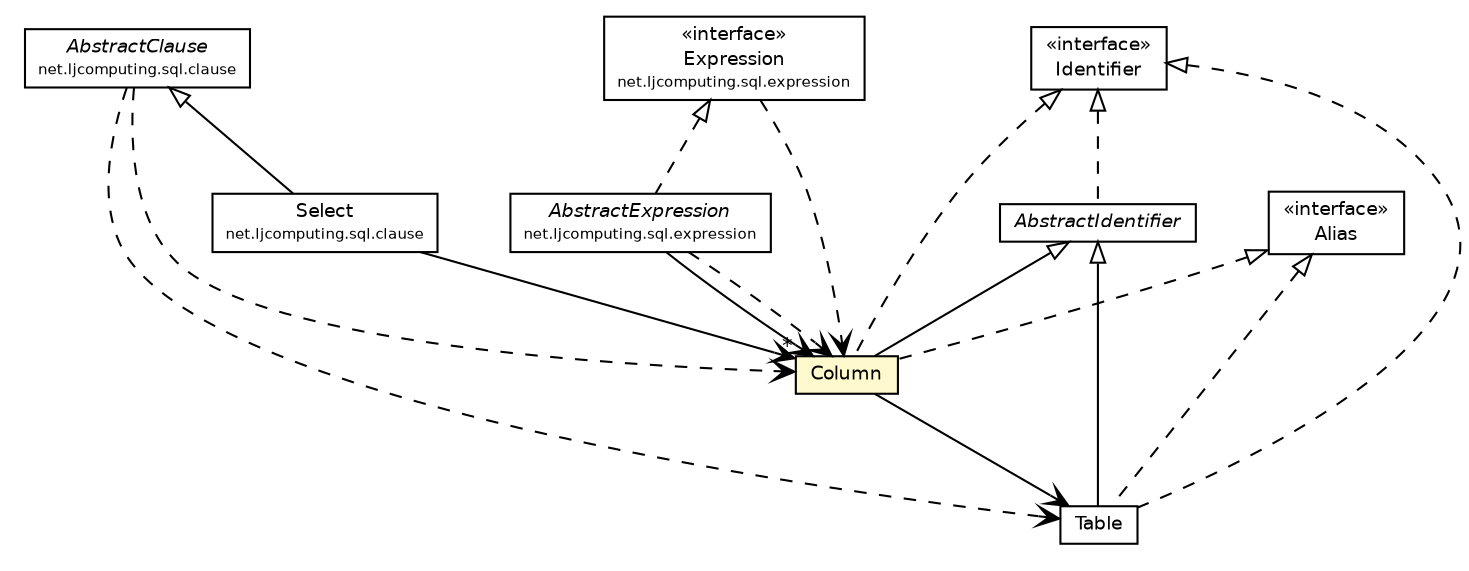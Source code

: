 #!/usr/local/bin/dot
#
# Class diagram 
# Generated by UMLGraph version R5_6 (http://www.umlgraph.org/)
#

digraph G {
	edge [fontname="Helvetica",fontsize=10,labelfontname="Helvetica",labelfontsize=10];
	node [fontname="Helvetica",fontsize=10,shape=plaintext];
	nodesep=0.25;
	ranksep=0.5;
	// net.ljcomputing.sql.clause.AbstractClause
	c341 [label=<<table title="net.ljcomputing.sql.clause.AbstractClause" border="0" cellborder="1" cellspacing="0" cellpadding="2" port="p" href="../clause/AbstractClause.html">
		<tr><td><table border="0" cellspacing="0" cellpadding="1">
<tr><td align="center" balign="center"><font face="Helvetica-Oblique"> AbstractClause </font></td></tr>
<tr><td align="center" balign="center"><font point-size="7.0"> net.ljcomputing.sql.clause </font></td></tr>
		</table></td></tr>
		</table>>, URL="../clause/AbstractClause.html", fontname="Helvetica", fontcolor="black", fontsize=9.0];
	// net.ljcomputing.sql.clause.Select
	c343 [label=<<table title="net.ljcomputing.sql.clause.Select" border="0" cellborder="1" cellspacing="0" cellpadding="2" port="p" href="../clause/Select.html">
		<tr><td><table border="0" cellspacing="0" cellpadding="1">
<tr><td align="center" balign="center"> Select </td></tr>
<tr><td align="center" balign="center"><font point-size="7.0"> net.ljcomputing.sql.clause </font></td></tr>
		</table></td></tr>
		</table>>, URL="../clause/Select.html", fontname="Helvetica", fontcolor="black", fontsize=9.0];
	// net.ljcomputing.sql.expression.Expression
	c352 [label=<<table title="net.ljcomputing.sql.expression.Expression" border="0" cellborder="1" cellspacing="0" cellpadding="2" port="p" href="../expression/Expression.html">
		<tr><td><table border="0" cellspacing="0" cellpadding="1">
<tr><td align="center" balign="center"> &#171;interface&#187; </td></tr>
<tr><td align="center" balign="center"> Expression </td></tr>
<tr><td align="center" balign="center"><font point-size="7.0"> net.ljcomputing.sql.expression </font></td></tr>
		</table></td></tr>
		</table>>, URL="../expression/Expression.html", fontname="Helvetica", fontcolor="black", fontsize=9.0];
	// net.ljcomputing.sql.expression.AbstractExpression
	c353 [label=<<table title="net.ljcomputing.sql.expression.AbstractExpression" border="0" cellborder="1" cellspacing="0" cellpadding="2" port="p" href="../expression/AbstractExpression.html">
		<tr><td><table border="0" cellspacing="0" cellpadding="1">
<tr><td align="center" balign="center"><font face="Helvetica-Oblique"> AbstractExpression </font></td></tr>
<tr><td align="center" balign="center"><font point-size="7.0"> net.ljcomputing.sql.expression </font></td></tr>
		</table></td></tr>
		</table>>, URL="../expression/AbstractExpression.html", fontname="Helvetica", fontcolor="black", fontsize=9.0];
	// net.ljcomputing.sql.identifier.Column
	c355 [label=<<table title="net.ljcomputing.sql.identifier.Column" border="0" cellborder="1" cellspacing="0" cellpadding="2" port="p" bgcolor="lemonChiffon" href="./Column.html">
		<tr><td><table border="0" cellspacing="0" cellpadding="1">
<tr><td align="center" balign="center"> Column </td></tr>
		</table></td></tr>
		</table>>, URL="./Column.html", fontname="Helvetica", fontcolor="black", fontsize=9.0];
	// net.ljcomputing.sql.identifier.AbstractIdentifier
	c356 [label=<<table title="net.ljcomputing.sql.identifier.AbstractIdentifier" border="0" cellborder="1" cellspacing="0" cellpadding="2" port="p" href="./AbstractIdentifier.html">
		<tr><td><table border="0" cellspacing="0" cellpadding="1">
<tr><td align="center" balign="center"><font face="Helvetica-Oblique"> AbstractIdentifier </font></td></tr>
		</table></td></tr>
		</table>>, URL="./AbstractIdentifier.html", fontname="Helvetica", fontcolor="black", fontsize=9.0];
	// net.ljcomputing.sql.identifier.Table
	c357 [label=<<table title="net.ljcomputing.sql.identifier.Table" border="0" cellborder="1" cellspacing="0" cellpadding="2" port="p" href="./Table.html">
		<tr><td><table border="0" cellspacing="0" cellpadding="1">
<tr><td align="center" balign="center"> Table </td></tr>
		</table></td></tr>
		</table>>, URL="./Table.html", fontname="Helvetica", fontcolor="black", fontsize=9.0];
	// net.ljcomputing.sql.identifier.Identifier
	c358 [label=<<table title="net.ljcomputing.sql.identifier.Identifier" border="0" cellborder="1" cellspacing="0" cellpadding="2" port="p" href="./Identifier.html">
		<tr><td><table border="0" cellspacing="0" cellpadding="1">
<tr><td align="center" balign="center"> &#171;interface&#187; </td></tr>
<tr><td align="center" balign="center"> Identifier </td></tr>
		</table></td></tr>
		</table>>, URL="./Identifier.html", fontname="Helvetica", fontcolor="black", fontsize=9.0];
	// net.ljcomputing.sql.identifier.Alias
	c359 [label=<<table title="net.ljcomputing.sql.identifier.Alias" border="0" cellborder="1" cellspacing="0" cellpadding="2" port="p" href="./Alias.html">
		<tr><td><table border="0" cellspacing="0" cellpadding="1">
<tr><td align="center" balign="center"> &#171;interface&#187; </td></tr>
<tr><td align="center" balign="center"> Alias </td></tr>
		</table></td></tr>
		</table>>, URL="./Alias.html", fontname="Helvetica", fontcolor="black", fontsize=9.0];
	//net.ljcomputing.sql.clause.Select extends net.ljcomputing.sql.clause.AbstractClause
	c341:p -> c343:p [dir=back,arrowtail=empty];
	//net.ljcomputing.sql.expression.AbstractExpression implements net.ljcomputing.sql.expression.Expression
	c352:p -> c353:p [dir=back,arrowtail=empty,style=dashed];
	//net.ljcomputing.sql.identifier.Column extends net.ljcomputing.sql.identifier.AbstractIdentifier
	c356:p -> c355:p [dir=back,arrowtail=empty];
	//net.ljcomputing.sql.identifier.Column implements net.ljcomputing.sql.identifier.Identifier
	c358:p -> c355:p [dir=back,arrowtail=empty,style=dashed];
	//net.ljcomputing.sql.identifier.Column implements net.ljcomputing.sql.identifier.Alias
	c359:p -> c355:p [dir=back,arrowtail=empty,style=dashed];
	//net.ljcomputing.sql.identifier.AbstractIdentifier implements net.ljcomputing.sql.identifier.Identifier
	c358:p -> c356:p [dir=back,arrowtail=empty,style=dashed];
	//net.ljcomputing.sql.identifier.Table extends net.ljcomputing.sql.identifier.AbstractIdentifier
	c356:p -> c357:p [dir=back,arrowtail=empty];
	//net.ljcomputing.sql.identifier.Table implements net.ljcomputing.sql.identifier.Identifier
	c358:p -> c357:p [dir=back,arrowtail=empty,style=dashed];
	//net.ljcomputing.sql.identifier.Table implements net.ljcomputing.sql.identifier.Alias
	c359:p -> c357:p [dir=back,arrowtail=empty,style=dashed];
	// net.ljcomputing.sql.clause.Select NAVASSOC net.ljcomputing.sql.identifier.Column
	c343:p -> c355:p [taillabel="", label="", headlabel="*", fontname="Helvetica", fontcolor="black", fontsize=10.0, color="black", arrowhead=open];
	// net.ljcomputing.sql.expression.AbstractExpression NAVASSOC net.ljcomputing.sql.identifier.Column
	c353:p -> c355:p [taillabel="", label="", headlabel="", fontname="Helvetica", fontcolor="black", fontsize=10.0, color="black", arrowhead=open];
	// net.ljcomputing.sql.identifier.Column NAVASSOC net.ljcomputing.sql.identifier.Table
	c355:p -> c357:p [taillabel="", label="", headlabel="", fontname="Helvetica", fontcolor="black", fontsize=10.0, color="black", arrowhead=open];
	// net.ljcomputing.sql.clause.AbstractClause DEPEND net.ljcomputing.sql.identifier.Column
	c341:p -> c355:p [taillabel="", label="", headlabel="", fontname="Helvetica", fontcolor="black", fontsize=10.0, color="black", arrowhead=open, style=dashed];
	// net.ljcomputing.sql.clause.AbstractClause DEPEND net.ljcomputing.sql.identifier.Table
	c341:p -> c357:p [taillabel="", label="", headlabel="", fontname="Helvetica", fontcolor="black", fontsize=10.0, color="black", arrowhead=open, style=dashed];
	// net.ljcomputing.sql.expression.Expression DEPEND net.ljcomputing.sql.identifier.Column
	c352:p -> c355:p [taillabel="", label="", headlabel="", fontname="Helvetica", fontcolor="black", fontsize=10.0, color="black", arrowhead=open, style=dashed];
	// net.ljcomputing.sql.expression.AbstractExpression DEPEND net.ljcomputing.sql.identifier.Column
	c353:p -> c355:p [taillabel="", label="", headlabel="", fontname="Helvetica", fontcolor="black", fontsize=10.0, color="black", arrowhead=open, style=dashed];
}

